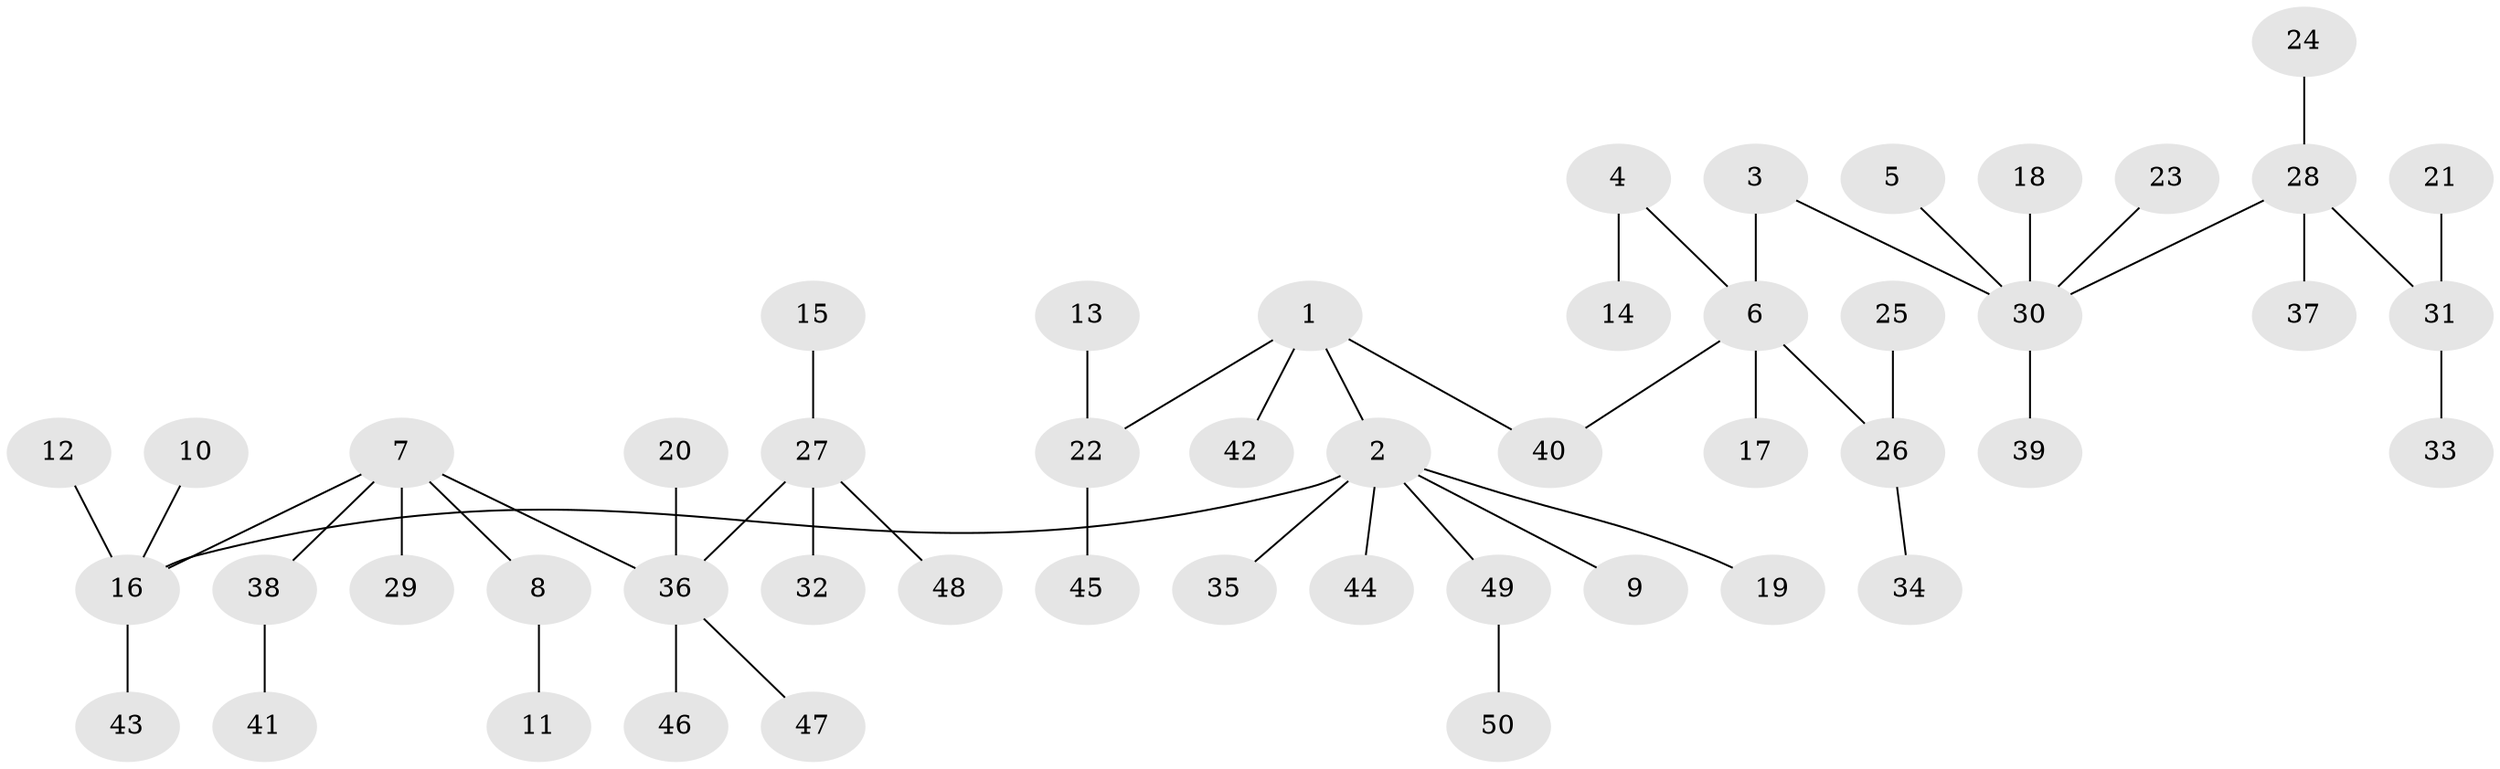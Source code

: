 // original degree distribution, {5: 0.030303030303030304, 4: 0.06060606060606061, 3: 0.050505050505050504, 6: 0.04040404040404041, 2: 0.37373737373737376, 1: 0.4444444444444444}
// Generated by graph-tools (version 1.1) at 2025/50/03/09/25 03:50:26]
// undirected, 50 vertices, 49 edges
graph export_dot {
graph [start="1"]
  node [color=gray90,style=filled];
  1;
  2;
  3;
  4;
  5;
  6;
  7;
  8;
  9;
  10;
  11;
  12;
  13;
  14;
  15;
  16;
  17;
  18;
  19;
  20;
  21;
  22;
  23;
  24;
  25;
  26;
  27;
  28;
  29;
  30;
  31;
  32;
  33;
  34;
  35;
  36;
  37;
  38;
  39;
  40;
  41;
  42;
  43;
  44;
  45;
  46;
  47;
  48;
  49;
  50;
  1 -- 2 [weight=1.0];
  1 -- 22 [weight=1.0];
  1 -- 40 [weight=1.0];
  1 -- 42 [weight=1.0];
  2 -- 9 [weight=1.0];
  2 -- 16 [weight=1.0];
  2 -- 19 [weight=1.0];
  2 -- 35 [weight=1.0];
  2 -- 44 [weight=1.0];
  2 -- 49 [weight=1.0];
  3 -- 6 [weight=1.0];
  3 -- 30 [weight=1.0];
  4 -- 6 [weight=1.0];
  4 -- 14 [weight=1.0];
  5 -- 30 [weight=1.0];
  6 -- 17 [weight=1.0];
  6 -- 26 [weight=1.0];
  6 -- 40 [weight=1.0];
  7 -- 8 [weight=1.0];
  7 -- 16 [weight=1.0];
  7 -- 29 [weight=1.0];
  7 -- 36 [weight=1.0];
  7 -- 38 [weight=1.0];
  8 -- 11 [weight=1.0];
  10 -- 16 [weight=1.0];
  12 -- 16 [weight=1.0];
  13 -- 22 [weight=1.0];
  15 -- 27 [weight=1.0];
  16 -- 43 [weight=1.0];
  18 -- 30 [weight=1.0];
  20 -- 36 [weight=1.0];
  21 -- 31 [weight=1.0];
  22 -- 45 [weight=1.0];
  23 -- 30 [weight=1.0];
  24 -- 28 [weight=1.0];
  25 -- 26 [weight=1.0];
  26 -- 34 [weight=1.0];
  27 -- 32 [weight=1.0];
  27 -- 36 [weight=1.0];
  27 -- 48 [weight=1.0];
  28 -- 30 [weight=1.0];
  28 -- 31 [weight=1.0];
  28 -- 37 [weight=1.0];
  30 -- 39 [weight=1.0];
  31 -- 33 [weight=1.0];
  36 -- 46 [weight=1.0];
  36 -- 47 [weight=1.0];
  38 -- 41 [weight=1.0];
  49 -- 50 [weight=1.0];
}
